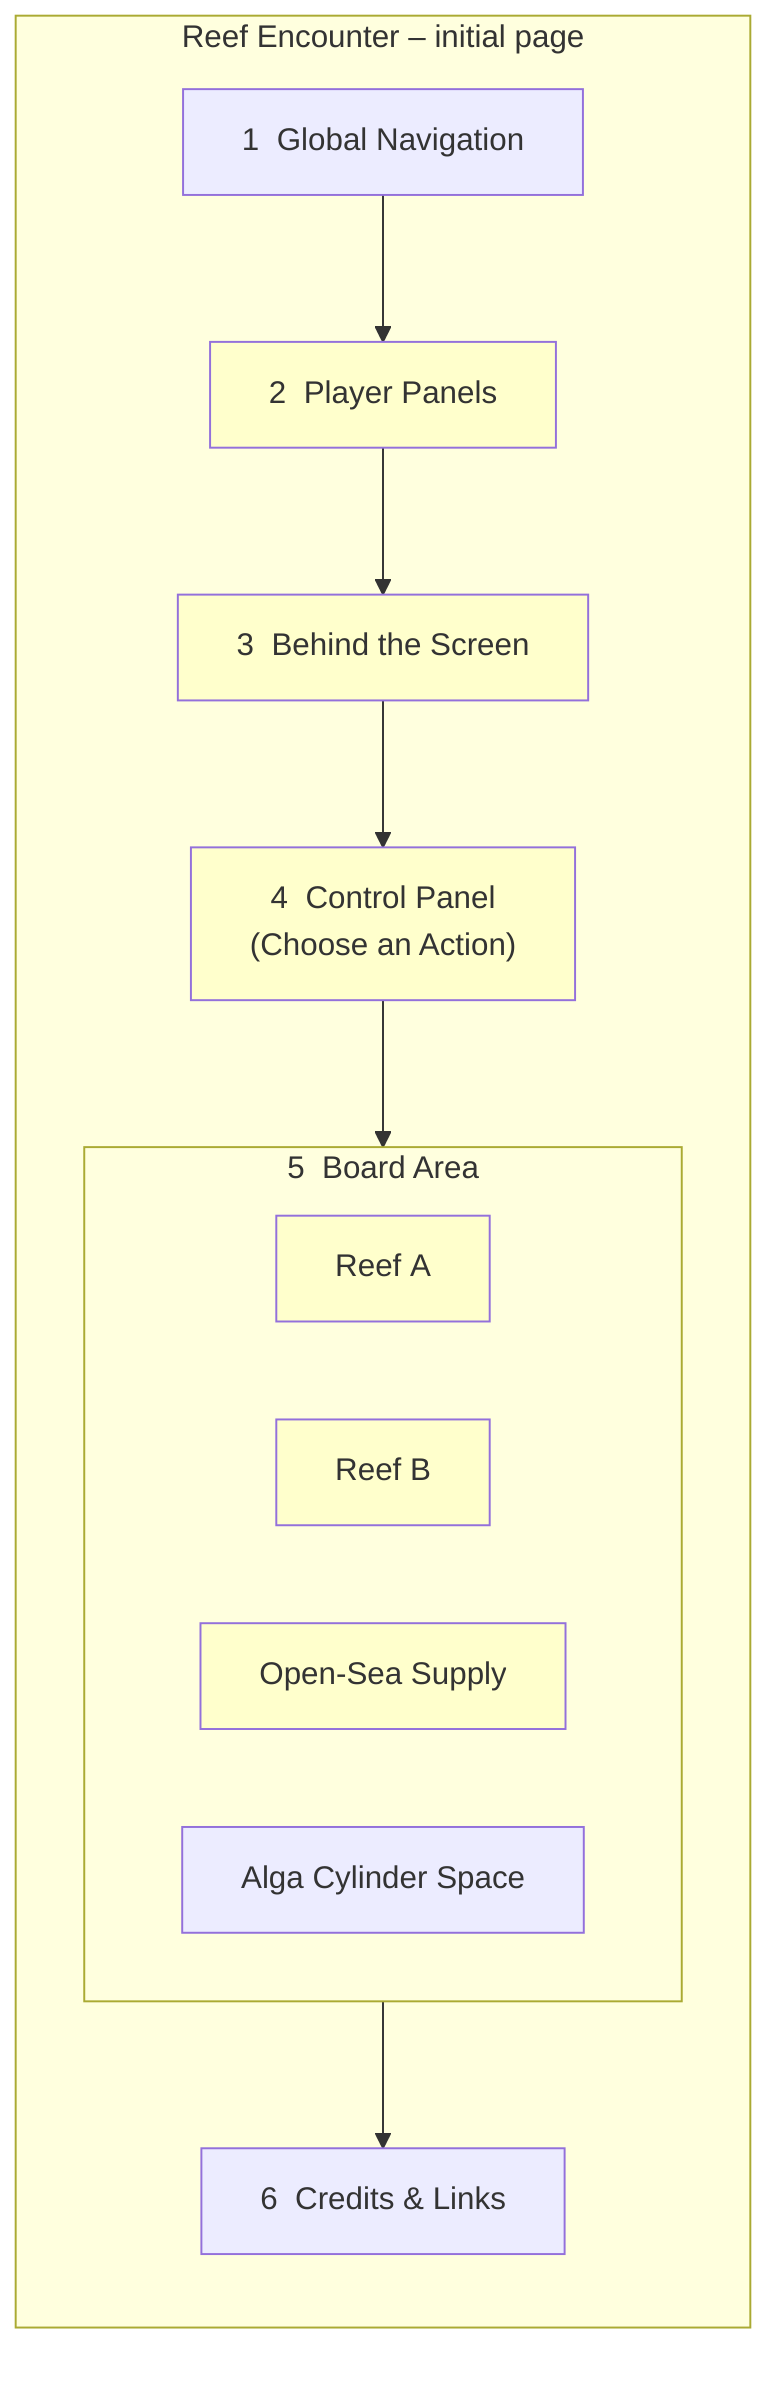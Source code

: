 flowchart TD
  subgraph Page["Reef Encounter – initial page"]
    direction TB
    Nav["1  Global Navigation"]
    Players["2  Player Panels"]
    Hand["3  Behind the Screen"]
    Actions["4  Control Panel<br/>(Choose an Action)"]
    subgraph BoardGrid["5  Board Area"]
      Reef1["Reef A"]
      Reef2["Reef B"]
      Supply["Open‑Sea Supply"]
      Alga["Alga Cylinder Space"]
    end
    Footer["6  Credits & Links"]
  end

  Nav --> Players --> Hand --> Actions --> BoardGrid --> Footer

  %% call‑outs where PHP is needed
  classDef dyn fill:#ffc,parentstroke-width:2;
  Players:::dyn
  Hand:::dyn
  Actions:::dyn
  Reef1:::dyn
  Reef2:::dyn
  Supply:::dyn